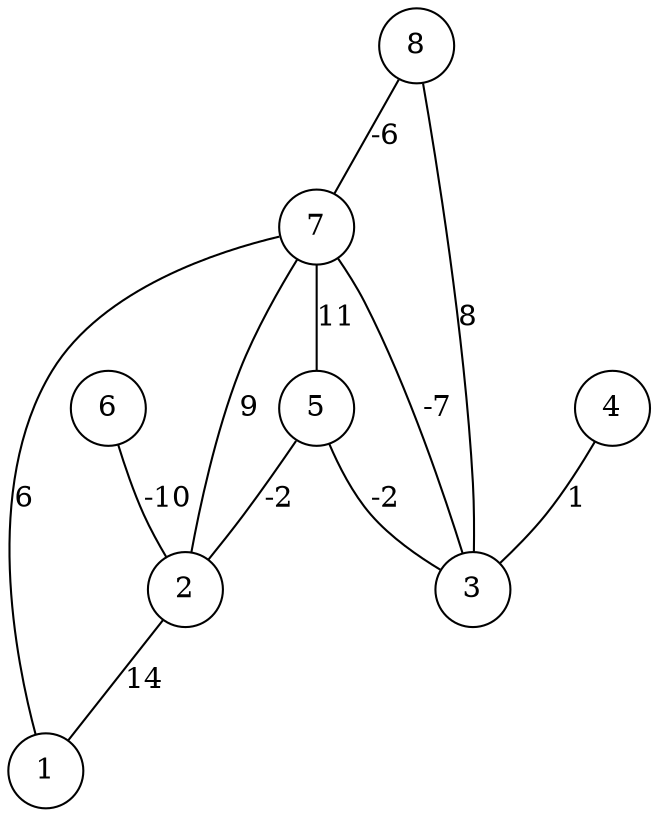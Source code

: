 graph { 
	 fontname="Helvetica,Arial,sans-serif" 
	 node [shape = circle]; 
	 8 -- 3 [label = "8"];
	 8 -- 7 [label = "-6"];
	 7 -- 1 [label = "6"];
	 7 -- 2 [label = "9"];
	 7 -- 3 [label = "-7"];
	 7 -- 5 [label = "11"];
	 6 -- 2 [label = "-10"];
	 5 -- 2 [label = "-2"];
	 5 -- 3 [label = "-2"];
	 4 -- 3 [label = "1"];
	 2 -- 1 [label = "14"];
	 1;
	 2;
	 3;
	 4;
	 5;
	 6;
	 7;
	 8;
}
